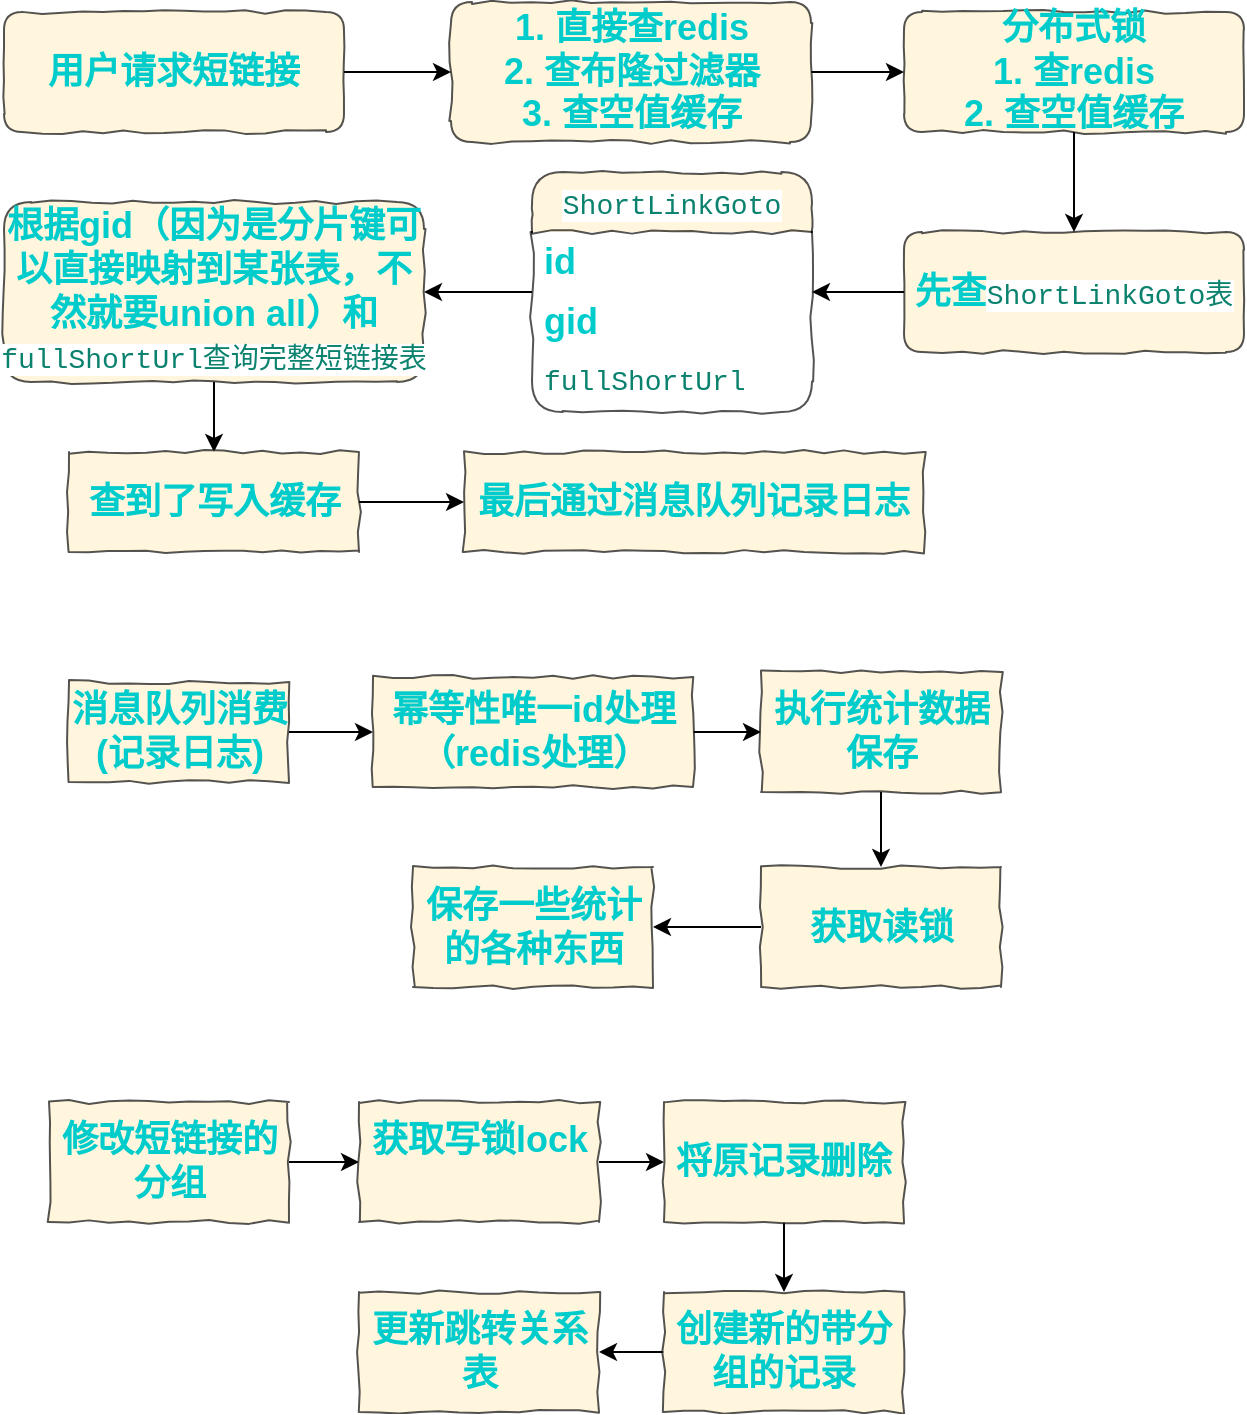 <mxfile version="26.1.1">
  <diagram name="第 1 页" id="V-Z3Ouj87rjAvePHcmoi">
    <mxGraphModel dx="1050" dy="522" grid="1" gridSize="10" guides="1" tooltips="1" connect="1" arrows="1" fold="1" page="1" pageScale="1" pageWidth="827" pageHeight="1169" math="0" shadow="0">
      <root>
        <mxCell id="0" />
        <mxCell id="1" parent="0" />
        <mxCell id="b7_Y6A8liDHWVlcpCu6--21" style="edgeStyle=orthogonalEdgeStyle;rounded=0;orthogonalLoop=1;jettySize=auto;html=1;fontFamily=Helvetica;fontSize=18;fontColor=light-dark(#00CCCC,#FF9090);fontStyle=1;labelBorderColor=none;labelBackgroundColor=none;autosize=0;" edge="1" parent="1" source="b7_Y6A8liDHWVlcpCu6--1" target="b7_Y6A8liDHWVlcpCu6--16">
          <mxGeometry relative="1" as="geometry" />
        </mxCell>
        <mxCell id="b7_Y6A8liDHWVlcpCu6--1" value="用户请求短链接" style="rounded=1;whiteSpace=wrap;html=1;fontSize=18;textShadow=0;fontStyle=1;comic=1;fillColor=#fff2cc;strokeColor=default;autosize=0;autosizeGrid=1;gradientColor=none;opacity=67;fontColor=light-dark(#00CCCC,#FF9090);labelBackgroundColor=none;labelBorderColor=none;horizontal=1;fontFamily=Helvetica;" vertex="1" parent="1">
          <mxGeometry x="10" y="40" width="170" height="60" as="geometry" />
        </mxCell>
        <mxCell id="b7_Y6A8liDHWVlcpCu6--24" style="edgeStyle=orthogonalEdgeStyle;rounded=0;orthogonalLoop=1;jettySize=auto;html=1;fontFamily=Helvetica;fontSize=18;fontColor=light-dark(#00CCCC,#FF9090);fontStyle=1;labelBorderColor=none;labelBackgroundColor=none;autosize=0;" edge="1" parent="1" source="b7_Y6A8liDHWVlcpCu6--4" target="b7_Y6A8liDHWVlcpCu6--7">
          <mxGeometry relative="1" as="geometry" />
        </mxCell>
        <mxCell id="b7_Y6A8liDHWVlcpCu6--4" value="先查&lt;span style=&quot;color: rgb(10, 130, 110); background-color: rgb(255, 255, 255); font-family: Consolas, &amp;quot;Courier New&amp;quot;, monospace; font-size: 14px; font-weight: normal; white-space: pre;&quot;&gt;ShortLinkGoto表&lt;/span&gt;" style="rounded=1;whiteSpace=wrap;html=1;fontSize=18;textShadow=0;fontStyle=1;comic=1;fillColor=#fff2cc;strokeColor=default;autosize=0;autosizeGrid=1;gradientColor=none;opacity=67;fontColor=light-dark(#00CCCC,#FF9090);labelBackgroundColor=none;labelBorderColor=none;horizontal=1;fontFamily=Helvetica;" vertex="1" parent="1">
          <mxGeometry x="460" y="150" width="170" height="60" as="geometry" />
        </mxCell>
        <mxCell id="b7_Y6A8liDHWVlcpCu6--25" style="edgeStyle=orthogonalEdgeStyle;rounded=0;orthogonalLoop=1;jettySize=auto;html=1;entryX=1;entryY=0.5;entryDx=0;entryDy=0;fontFamily=Helvetica;fontSize=18;fontColor=light-dark(#00CCCC,#FF9090);fontStyle=1;labelBorderColor=none;labelBackgroundColor=none;autosize=0;" edge="1" parent="1" source="b7_Y6A8liDHWVlcpCu6--7" target="b7_Y6A8liDHWVlcpCu6--13">
          <mxGeometry relative="1" as="geometry" />
        </mxCell>
        <mxCell id="b7_Y6A8liDHWVlcpCu6--7" value="&lt;span style=&quot;color: rgb(10, 130, 110); font-family: Consolas, &amp;quot;Courier New&amp;quot;, monospace; font-size: 14px; white-space: pre; background-color: rgb(255, 255, 255);&quot;&gt;ShortLinkGoto&lt;/span&gt;" style="swimlane;fontStyle=0;childLayout=stackLayout;horizontal=1;startSize=30;horizontalStack=0;resizeParent=1;resizeParentMax=0;resizeLast=0;collapsible=1;marginBottom=0;whiteSpace=wrap;html=1;rounded=1;comic=1;opacity=67;strokeColor=default;align=center;verticalAlign=middle;fontFamily=Helvetica;fontSize=18;fontColor=light-dark(#00CCCC,#FF9090);labelBorderColor=none;labelBackgroundColor=none;autosize=0;fillColor=#fff2cc;gradientColor=none;arcSize=17;" vertex="1" parent="1">
          <mxGeometry x="274" y="120" width="140" height="120" as="geometry" />
        </mxCell>
        <mxCell id="b7_Y6A8liDHWVlcpCu6--8" value="id" style="text;strokeColor=none;fillColor=none;align=left;verticalAlign=middle;spacingLeft=4;spacingRight=4;overflow=hidden;points=[[0,0.5],[1,0.5]];portConstraint=eastwest;rotatable=0;whiteSpace=wrap;html=1;fontFamily=Helvetica;fontSize=18;fontColor=light-dark(#00CCCC,#FF9090);fontStyle=1;labelBorderColor=none;labelBackgroundColor=none;autosize=0;" vertex="1" parent="b7_Y6A8liDHWVlcpCu6--7">
          <mxGeometry y="30" width="140" height="30" as="geometry" />
        </mxCell>
        <mxCell id="b7_Y6A8liDHWVlcpCu6--9" value="gid" style="text;strokeColor=none;fillColor=none;align=left;verticalAlign=middle;spacingLeft=4;spacingRight=4;overflow=hidden;points=[[0,0.5],[1,0.5]];portConstraint=eastwest;rotatable=0;whiteSpace=wrap;html=1;fontFamily=Helvetica;fontSize=18;fontColor=light-dark(#00CCCC,#FF9090);fontStyle=1;labelBorderColor=none;labelBackgroundColor=none;autosize=0;" vertex="1" parent="b7_Y6A8liDHWVlcpCu6--7">
          <mxGeometry y="60" width="140" height="30" as="geometry" />
        </mxCell>
        <mxCell id="b7_Y6A8liDHWVlcpCu6--10" value="&lt;div style=&quot;color: #141414;background-color: #ffffff;font-family: Consolas, &#39;Courier New&#39;, monospace;font-weight: normal;font-size: 14px;line-height: 19px;white-space: pre;&quot;&gt;&lt;span style=&quot;color: #0a826e;&quot;&gt;fullShortUrl&lt;/span&gt;&lt;/div&gt;" style="text;strokeColor=none;fillColor=none;align=left;verticalAlign=middle;spacingLeft=4;spacingRight=4;overflow=hidden;points=[[0,0.5],[1,0.5]];portConstraint=eastwest;rotatable=0;whiteSpace=wrap;html=1;fontFamily=Helvetica;fontSize=18;fontColor=light-dark(#00CCCC,#FF9090);fontStyle=1;labelBorderColor=none;labelBackgroundColor=none;autosize=0;" vertex="1" parent="b7_Y6A8liDHWVlcpCu6--7">
          <mxGeometry y="90" width="140" height="30" as="geometry" />
        </mxCell>
        <mxCell id="b7_Y6A8liDHWVlcpCu6--27" style="edgeStyle=orthogonalEdgeStyle;rounded=0;orthogonalLoop=1;jettySize=auto;html=1;entryX=0.5;entryY=0;entryDx=0;entryDy=0;fontFamily=Helvetica;fontSize=18;fontColor=light-dark(#00CCCC,#FF9090);fontStyle=1;labelBorderColor=none;labelBackgroundColor=none;autosize=0;" edge="1" parent="1" source="b7_Y6A8liDHWVlcpCu6--13" target="b7_Y6A8liDHWVlcpCu6--19">
          <mxGeometry relative="1" as="geometry" />
        </mxCell>
        <mxCell id="b7_Y6A8liDHWVlcpCu6--13" value="根据gid（因为是分片键可以直接映射到某张表，不然就要union all）和&lt;span style=&quot;color: rgb(10, 130, 110); font-family: Consolas, &amp;quot;Courier New&amp;quot;, monospace; font-size: 14px; font-weight: 400; text-align: left; white-space: pre; background-color: rgb(255, 255, 255);&quot;&gt;fullShortUrl查询完整短链接表&lt;/span&gt;" style="rounded=1;whiteSpace=wrap;html=1;fontSize=18;textShadow=0;fontStyle=1;comic=1;fillColor=#fff2cc;strokeColor=default;autosize=0;autosizeGrid=1;gradientColor=none;opacity=67;fontColor=light-dark(#00CCCC,#FF9090);labelBackgroundColor=none;labelBorderColor=none;horizontal=1;fontFamily=Helvetica;" vertex="1" parent="1">
          <mxGeometry x="10" y="135" width="210" height="90" as="geometry" />
        </mxCell>
        <mxCell id="b7_Y6A8liDHWVlcpCu6--22" style="edgeStyle=orthogonalEdgeStyle;rounded=0;orthogonalLoop=1;jettySize=auto;html=1;fontFamily=Helvetica;fontSize=18;fontColor=light-dark(#00CCCC,#FF9090);fontStyle=1;labelBorderColor=none;labelBackgroundColor=none;autosize=0;" edge="1" parent="1" source="b7_Y6A8liDHWVlcpCu6--16" target="b7_Y6A8liDHWVlcpCu6--18">
          <mxGeometry relative="1" as="geometry" />
        </mxCell>
        <mxCell id="b7_Y6A8liDHWVlcpCu6--16" value="1.&amp;nbsp;直接查redis&lt;div&gt;2. 查布隆过滤器&lt;/div&gt;&lt;div&gt;3.&amp;nbsp;查空值缓存&lt;/div&gt;" style="rounded=1;whiteSpace=wrap;html=1;fontSize=18;textShadow=0;fontStyle=1;comic=1;fillColor=#fff2cc;strokeColor=default;autosize=0;autosizeGrid=1;gradientColor=none;opacity=67;fontColor=light-dark(#00CCCC,#FF9090);labelBackgroundColor=none;labelBorderColor=none;horizontal=1;fontFamily=Helvetica;" vertex="1" parent="1">
          <mxGeometry x="233.5" y="35" width="180" height="70" as="geometry" />
        </mxCell>
        <mxCell id="b7_Y6A8liDHWVlcpCu6--23" style="edgeStyle=orthogonalEdgeStyle;rounded=0;orthogonalLoop=1;jettySize=auto;html=1;fontFamily=Helvetica;fontSize=18;fontColor=light-dark(#00CCCC,#FF9090);fontStyle=1;labelBorderColor=none;labelBackgroundColor=none;autosize=0;" edge="1" parent="1" source="b7_Y6A8liDHWVlcpCu6--18" target="b7_Y6A8liDHWVlcpCu6--4">
          <mxGeometry relative="1" as="geometry" />
        </mxCell>
        <mxCell id="b7_Y6A8liDHWVlcpCu6--18" value="分布式锁&lt;div&gt;1. 查redis&lt;/div&gt;&lt;div&gt;2. 查空值缓存&lt;/div&gt;" style="rounded=1;whiteSpace=wrap;html=1;fontSize=18;textShadow=0;fontStyle=1;comic=1;fillColor=#fff2cc;strokeColor=default;autosize=0;autosizeGrid=1;gradientColor=none;opacity=67;fontColor=light-dark(#00CCCC,#FF9090);labelBackgroundColor=none;labelBorderColor=none;horizontal=1;fontFamily=Helvetica;" vertex="1" parent="1">
          <mxGeometry x="460" y="40" width="170" height="60" as="geometry" />
        </mxCell>
        <mxCell id="b7_Y6A8liDHWVlcpCu6--28" style="edgeStyle=orthogonalEdgeStyle;rounded=0;orthogonalLoop=1;jettySize=auto;html=1;entryX=0;entryY=0.5;entryDx=0;entryDy=0;fontFamily=Helvetica;fontSize=18;fontColor=light-dark(#00CCCC,#FF9090);fontStyle=1;labelBorderColor=none;labelBackgroundColor=none;autosize=0;" edge="1" parent="1" source="b7_Y6A8liDHWVlcpCu6--19" target="b7_Y6A8liDHWVlcpCu6--20">
          <mxGeometry relative="1" as="geometry" />
        </mxCell>
        <mxCell id="b7_Y6A8liDHWVlcpCu6--19" value="查到了写入缓存" style="rounded=0;whiteSpace=wrap;html=1;comic=1;opacity=67;strokeColor=default;align=center;verticalAlign=middle;fontFamily=Helvetica;fontSize=18;fontColor=light-dark(#00CCCC,#FF9090);fontStyle=1;labelBorderColor=none;labelBackgroundColor=none;autosize=0;fillColor=#fff2cc;gradientColor=none;" vertex="1" parent="1">
          <mxGeometry x="42.5" y="260" width="145" height="50" as="geometry" />
        </mxCell>
        <mxCell id="b7_Y6A8liDHWVlcpCu6--20" value="最后通过消息队列记录日志" style="rounded=0;whiteSpace=wrap;html=1;comic=1;opacity=67;strokeColor=default;align=center;verticalAlign=middle;fontFamily=Helvetica;fontSize=18;fontColor=light-dark(#00CCCC,#FF9090);fontStyle=1;labelBorderColor=none;labelBackgroundColor=none;autosize=0;fillColor=#fff2cc;gradientColor=none;" vertex="1" parent="1">
          <mxGeometry x="240" y="260" width="230" height="50" as="geometry" />
        </mxCell>
        <mxCell id="b7_Y6A8liDHWVlcpCu6--31" style="edgeStyle=orthogonalEdgeStyle;rounded=0;orthogonalLoop=1;jettySize=auto;html=1;entryX=0;entryY=0.5;entryDx=0;entryDy=0;fontFamily=Helvetica;fontSize=18;fontColor=light-dark(#00CCCC,#FF9090);fontStyle=1;labelBorderColor=none;labelBackgroundColor=none;autosize=0;" edge="1" parent="1" source="b7_Y6A8liDHWVlcpCu6--29" target="b7_Y6A8liDHWVlcpCu6--30">
          <mxGeometry relative="1" as="geometry" />
        </mxCell>
        <mxCell id="b7_Y6A8liDHWVlcpCu6--29" value="消息队列消费(记录日志)" style="rounded=0;whiteSpace=wrap;html=1;comic=1;opacity=67;strokeColor=default;align=center;verticalAlign=middle;fontFamily=Helvetica;fontSize=18;fontColor=light-dark(#00CCCC,#FF9090);fontStyle=1;labelBorderColor=none;labelBackgroundColor=none;autosize=0;fillColor=#fff2cc;gradientColor=none;" vertex="1" parent="1">
          <mxGeometry x="42.5" y="375" width="110" height="50" as="geometry" />
        </mxCell>
        <mxCell id="b7_Y6A8liDHWVlcpCu6--33" style="edgeStyle=orthogonalEdgeStyle;rounded=0;orthogonalLoop=1;jettySize=auto;html=1;fontFamily=Helvetica;fontSize=18;fontColor=light-dark(#00CCCC,#FF9090);fontStyle=1;labelBorderColor=none;labelBackgroundColor=none;autosize=0;" edge="1" parent="1" source="b7_Y6A8liDHWVlcpCu6--30" target="b7_Y6A8liDHWVlcpCu6--32">
          <mxGeometry relative="1" as="geometry" />
        </mxCell>
        <mxCell id="b7_Y6A8liDHWVlcpCu6--30" value="幂等性唯一id处理（redis处理）" style="rounded=0;whiteSpace=wrap;html=1;comic=1;opacity=67;strokeColor=default;align=center;verticalAlign=middle;fontFamily=Helvetica;fontSize=18;fontColor=light-dark(#00CCCC,#FF9090);fontStyle=1;labelBorderColor=none;labelBackgroundColor=none;autosize=0;fillColor=#fff2cc;gradientColor=none;" vertex="1" parent="1">
          <mxGeometry x="194.5" y="372.5" width="160" height="55" as="geometry" />
        </mxCell>
        <mxCell id="b7_Y6A8liDHWVlcpCu6--37" style="edgeStyle=orthogonalEdgeStyle;rounded=0;orthogonalLoop=1;jettySize=auto;html=1;entryX=0.5;entryY=0;entryDx=0;entryDy=0;fontFamily=Helvetica;fontSize=18;fontColor=light-dark(#00CCCC,#FF9090);fontStyle=1;labelBorderColor=none;labelBackgroundColor=none;autosize=0;" edge="1" parent="1" source="b7_Y6A8liDHWVlcpCu6--32" target="b7_Y6A8liDHWVlcpCu6--35">
          <mxGeometry relative="1" as="geometry" />
        </mxCell>
        <mxCell id="b7_Y6A8liDHWVlcpCu6--32" value="执行统计数据保存" style="rounded=0;whiteSpace=wrap;html=1;comic=1;opacity=67;strokeColor=default;align=center;verticalAlign=middle;fontFamily=Helvetica;fontSize=18;fontColor=light-dark(#00CCCC,#FF9090);fontStyle=1;labelBorderColor=none;labelBackgroundColor=none;autosize=0;fillColor=#fff2cc;gradientColor=none;" vertex="1" parent="1">
          <mxGeometry x="388.5" y="370" width="120" height="60" as="geometry" />
        </mxCell>
        <mxCell id="b7_Y6A8liDHWVlcpCu6--39" style="edgeStyle=orthogonalEdgeStyle;rounded=0;orthogonalLoop=1;jettySize=auto;html=1;fontFamily=Helvetica;fontSize=18;fontColor=light-dark(#00CCCC,#FF9090);fontStyle=1;labelBorderColor=none;labelBackgroundColor=none;autosize=0;" edge="1" parent="1" source="b7_Y6A8liDHWVlcpCu6--35" target="b7_Y6A8liDHWVlcpCu6--38">
          <mxGeometry relative="1" as="geometry" />
        </mxCell>
        <mxCell id="b7_Y6A8liDHWVlcpCu6--35" value="获取读锁" style="rounded=0;whiteSpace=wrap;html=1;comic=1;opacity=67;strokeColor=default;align=center;verticalAlign=middle;fontFamily=Helvetica;fontSize=18;fontColor=light-dark(#00CCCC,#FF9090);fontStyle=1;labelBorderColor=none;labelBackgroundColor=none;autosize=0;fillColor=#fff2cc;gradientColor=none;" vertex="1" parent="1">
          <mxGeometry x="388.5" y="467.5" width="120" height="60" as="geometry" />
        </mxCell>
        <mxCell id="b7_Y6A8liDHWVlcpCu6--38" value="保存一些统计的各种东西" style="rounded=0;whiteSpace=wrap;html=1;comic=1;opacity=67;strokeColor=default;align=center;verticalAlign=middle;fontFamily=Helvetica;fontSize=18;fontColor=light-dark(#00CCCC,#FF9090);fontStyle=1;labelBorderColor=none;labelBackgroundColor=none;autosize=0;fillColor=#fff2cc;gradientColor=none;" vertex="1" parent="1">
          <mxGeometry x="214.5" y="467.5" width="120" height="60" as="geometry" />
        </mxCell>
        <mxCell id="b7_Y6A8liDHWVlcpCu6--47" style="edgeStyle=orthogonalEdgeStyle;rounded=0;orthogonalLoop=1;jettySize=auto;html=1;entryX=0;entryY=0.5;entryDx=0;entryDy=0;fontFamily=Helvetica;fontSize=18;fontColor=light-dark(#00CCCC,#FF9090);fontStyle=1;labelBorderColor=none;labelBackgroundColor=none;autosize=0;" edge="1" parent="1" source="b7_Y6A8liDHWVlcpCu6--40" target="b7_Y6A8liDHWVlcpCu6--41">
          <mxGeometry relative="1" as="geometry" />
        </mxCell>
        <mxCell id="b7_Y6A8liDHWVlcpCu6--40" value="修改短链接的分组" style="rounded=0;whiteSpace=wrap;html=1;comic=1;opacity=67;strokeColor=default;align=center;verticalAlign=middle;fontFamily=Helvetica;fontSize=18;fontColor=light-dark(#00CCCC,#FF9090);fontStyle=1;labelBorderColor=none;labelBackgroundColor=none;autosize=0;fillColor=#fff2cc;gradientColor=none;" vertex="1" parent="1">
          <mxGeometry x="32.5" y="585" width="120" height="60" as="geometry" />
        </mxCell>
        <mxCell id="b7_Y6A8liDHWVlcpCu6--48" style="edgeStyle=orthogonalEdgeStyle;rounded=0;orthogonalLoop=1;jettySize=auto;html=1;entryX=0;entryY=0.5;entryDx=0;entryDy=0;fontFamily=Helvetica;fontSize=18;fontColor=light-dark(#00CCCC,#FF9090);fontStyle=1;labelBorderColor=none;labelBackgroundColor=none;autosize=0;" edge="1" parent="1" source="b7_Y6A8liDHWVlcpCu6--41" target="b7_Y6A8liDHWVlcpCu6--42">
          <mxGeometry relative="1" as="geometry" />
        </mxCell>
        <mxCell id="b7_Y6A8liDHWVlcpCu6--41" value="获取写锁lock&lt;div&gt;&lt;br&gt;&lt;/div&gt;" style="rounded=0;whiteSpace=wrap;html=1;comic=1;opacity=67;strokeColor=default;align=center;verticalAlign=middle;fontFamily=Helvetica;fontSize=18;fontColor=light-dark(#00CCCC,#FF9090);fontStyle=1;labelBorderColor=none;labelBackgroundColor=none;autosize=0;fillColor=#fff2cc;gradientColor=none;" vertex="1" parent="1">
          <mxGeometry x="187.5" y="585" width="120" height="60" as="geometry" />
        </mxCell>
        <mxCell id="b7_Y6A8liDHWVlcpCu6--49" style="edgeStyle=orthogonalEdgeStyle;rounded=0;orthogonalLoop=1;jettySize=auto;html=1;fontFamily=Helvetica;fontSize=18;fontColor=light-dark(#00CCCC,#FF9090);fontStyle=1;labelBorderColor=none;labelBackgroundColor=none;autosize=0;" edge="1" parent="1" source="b7_Y6A8liDHWVlcpCu6--42" target="b7_Y6A8liDHWVlcpCu6--44">
          <mxGeometry relative="1" as="geometry" />
        </mxCell>
        <mxCell id="b7_Y6A8liDHWVlcpCu6--42" value="将原记录删除" style="rounded=0;whiteSpace=wrap;html=1;comic=1;opacity=67;strokeColor=default;align=center;verticalAlign=middle;fontFamily=Helvetica;fontSize=18;fontColor=light-dark(#00CCCC,#FF9090);fontStyle=1;labelBorderColor=none;labelBackgroundColor=none;autosize=0;fillColor=#fff2cc;gradientColor=none;" vertex="1" parent="1">
          <mxGeometry x="340" y="585" width="120" height="60" as="geometry" />
        </mxCell>
        <mxCell id="b7_Y6A8liDHWVlcpCu6--50" style="edgeStyle=orthogonalEdgeStyle;rounded=0;orthogonalLoop=1;jettySize=auto;html=1;fontFamily=Helvetica;fontSize=18;fontColor=light-dark(#00CCCC,#FF9090);fontStyle=1;labelBorderColor=none;labelBackgroundColor=none;autosize=0;" edge="1" parent="1" source="b7_Y6A8liDHWVlcpCu6--44" target="b7_Y6A8liDHWVlcpCu6--45">
          <mxGeometry relative="1" as="geometry" />
        </mxCell>
        <mxCell id="b7_Y6A8liDHWVlcpCu6--44" value="创建新的带分组的记录" style="rounded=0;whiteSpace=wrap;html=1;comic=1;opacity=67;strokeColor=default;align=center;verticalAlign=middle;fontFamily=Helvetica;fontSize=18;fontColor=light-dark(#00CCCC,#FF9090);fontStyle=1;labelBorderColor=none;labelBackgroundColor=none;autosize=0;fillColor=#fff2cc;gradientColor=none;" vertex="1" parent="1">
          <mxGeometry x="340" y="680" width="120" height="60" as="geometry" />
        </mxCell>
        <mxCell id="b7_Y6A8liDHWVlcpCu6--45" value="更新跳转关系表" style="rounded=0;whiteSpace=wrap;html=1;comic=1;opacity=67;strokeColor=default;align=center;verticalAlign=middle;fontFamily=Helvetica;fontSize=18;fontColor=light-dark(#00CCCC,#FF9090);fontStyle=1;labelBorderColor=none;labelBackgroundColor=none;autosize=0;fillColor=#fff2cc;gradientColor=none;" vertex="1" parent="1">
          <mxGeometry x="187.5" y="680" width="120" height="60" as="geometry" />
        </mxCell>
      </root>
    </mxGraphModel>
  </diagram>
</mxfile>

